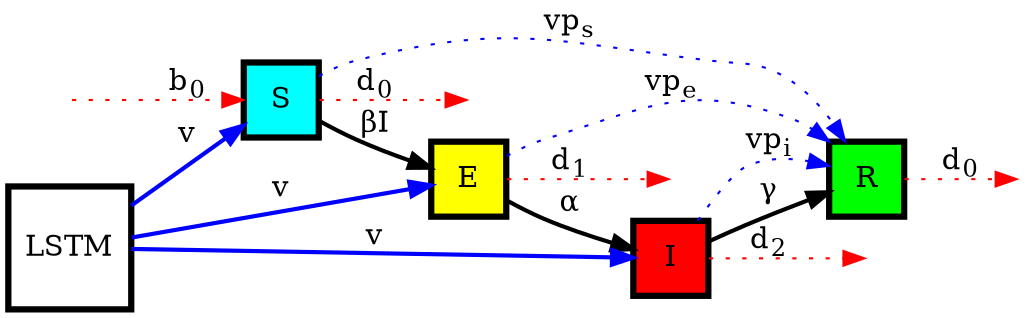 digraph {
    graph [rankdir=LR] // left-right layout, not top-down
    S [shape=square, fontcolor=black, penwidth=3, style=filled, fillcolor=aqua]
    E [shape=square, fontcolor=black, penwidth=3, style=filled, fillcolor=yellow]
    I [shape=square, fontcolor=black, penwidth=3, style=filled, fillcolor=red]
    R [shape=square, fontcolor=black, penwidth=3, style=filled, fillcolor=green]
    LSTM [shape=square, fontcolor=black, penwidth=3, style=filled, fillcolor=white]
    d0 [label= "", shape=none,height=.0,width=.0]
    d1 [label= "", shape=none,height=.0,width=.0]
    d2 [label= "", shape=none,height=.0,width=.0]
    d3 [label= "", shape=none,height=.0,width=.0]
    b0 [label= "", shape=none,height=.0,width=.0]

    S -> E [style=bold, color=black, weight=5, label="&beta;I"]
    E -> I [style=bold, color=black, weight=5, label="&alpha;"]
    I -> R [style=bold, color=black, weight=5, label="&gamma;"]
    LSTM -> S [style=bold, color=blue, label="v"]
    LSTM -> E [style=bold, color=blue, label="v"]
    LSTM -> I [style=bold, color=blue, label="v"]

    S -> R [style=dotted, color=blue, label=<vp<SUB>s</SUB>>]
    E -> R [style=dotted, color=blue, label=<vp<SUB>e</SUB>>]
    I -> R [style=dotted, color=blue, label=<vp<SUB>i</SUB>>]

    S -> d0 [style=dotted, color=red, weight=50, label=<d<SUB>0</SUB>>]
    E -> d1 [style=dotted, color=red, weight=50, label=<d<SUB>1</SUB>>]
    I -> d2 [style=dotted, color=red, weight=50, label=<d<SUB>2</SUB>>]
    R -> d3 [style=dotted, color=red, weight=50, label=<d<SUB>0</SUB>>]
    b0 -> S [style=dotted, color=red, weight=50, label=<b<SUB>0</SUB>>]
}